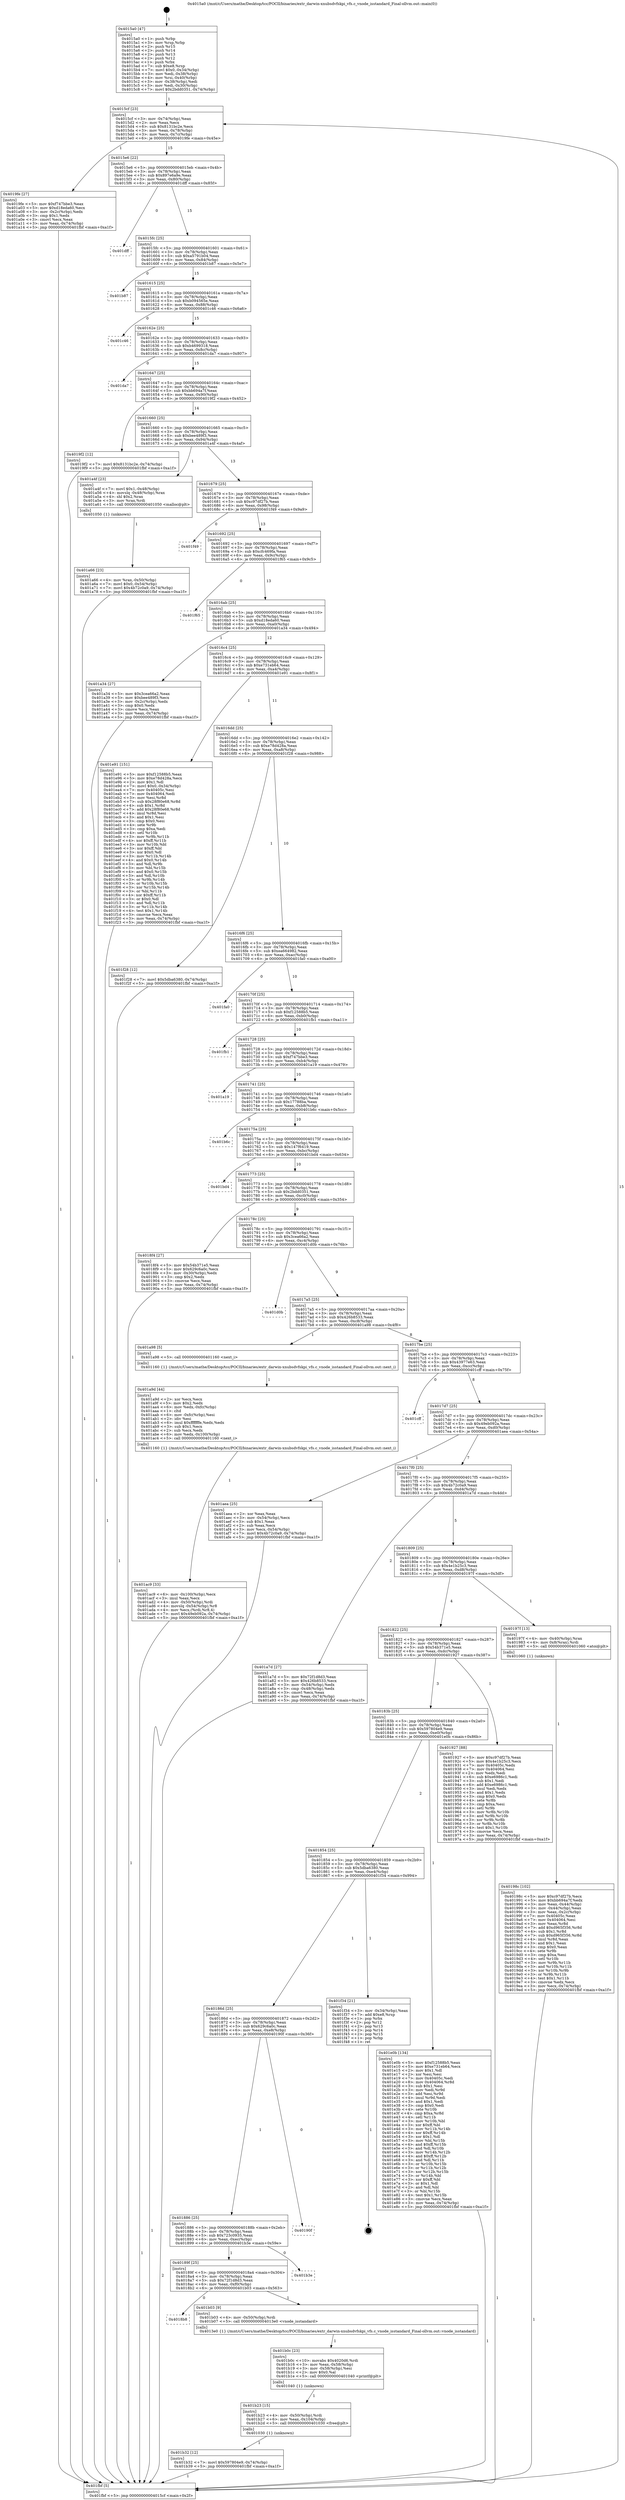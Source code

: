 digraph "0x4015a0" {
  label = "0x4015a0 (/mnt/c/Users/mathe/Desktop/tcc/POCII/binaries/extr_darwin-xnubsdvfskpi_vfs.c_vnode_isstandard_Final-ollvm.out::main(0))"
  labelloc = "t"
  node[shape=record]

  Entry [label="",width=0.3,height=0.3,shape=circle,fillcolor=black,style=filled]
  "0x4015cf" [label="{
     0x4015cf [23]\l
     | [instrs]\l
     &nbsp;&nbsp;0x4015cf \<+3\>: mov -0x74(%rbp),%eax\l
     &nbsp;&nbsp;0x4015d2 \<+2\>: mov %eax,%ecx\l
     &nbsp;&nbsp;0x4015d4 \<+6\>: sub $0x8131bc2e,%ecx\l
     &nbsp;&nbsp;0x4015da \<+3\>: mov %eax,-0x78(%rbp)\l
     &nbsp;&nbsp;0x4015dd \<+3\>: mov %ecx,-0x7c(%rbp)\l
     &nbsp;&nbsp;0x4015e0 \<+6\>: je 00000000004019fe \<main+0x45e\>\l
  }"]
  "0x4019fe" [label="{
     0x4019fe [27]\l
     | [instrs]\l
     &nbsp;&nbsp;0x4019fe \<+5\>: mov $0xf747bbe3,%eax\l
     &nbsp;&nbsp;0x401a03 \<+5\>: mov $0xd18eda60,%ecx\l
     &nbsp;&nbsp;0x401a08 \<+3\>: mov -0x2c(%rbp),%edx\l
     &nbsp;&nbsp;0x401a0b \<+3\>: cmp $0x1,%edx\l
     &nbsp;&nbsp;0x401a0e \<+3\>: cmovl %ecx,%eax\l
     &nbsp;&nbsp;0x401a11 \<+3\>: mov %eax,-0x74(%rbp)\l
     &nbsp;&nbsp;0x401a14 \<+5\>: jmp 0000000000401fbf \<main+0xa1f\>\l
  }"]
  "0x4015e6" [label="{
     0x4015e6 [22]\l
     | [instrs]\l
     &nbsp;&nbsp;0x4015e6 \<+5\>: jmp 00000000004015eb \<main+0x4b\>\l
     &nbsp;&nbsp;0x4015eb \<+3\>: mov -0x78(%rbp),%eax\l
     &nbsp;&nbsp;0x4015ee \<+5\>: sub $0x897e6a9e,%eax\l
     &nbsp;&nbsp;0x4015f3 \<+3\>: mov %eax,-0x80(%rbp)\l
     &nbsp;&nbsp;0x4015f6 \<+6\>: je 0000000000401dff \<main+0x85f\>\l
  }"]
  Exit [label="",width=0.3,height=0.3,shape=circle,fillcolor=black,style=filled,peripheries=2]
  "0x401dff" [label="{
     0x401dff\l
  }", style=dashed]
  "0x4015fc" [label="{
     0x4015fc [25]\l
     | [instrs]\l
     &nbsp;&nbsp;0x4015fc \<+5\>: jmp 0000000000401601 \<main+0x61\>\l
     &nbsp;&nbsp;0x401601 \<+3\>: mov -0x78(%rbp),%eax\l
     &nbsp;&nbsp;0x401604 \<+5\>: sub $0xa5791b04,%eax\l
     &nbsp;&nbsp;0x401609 \<+6\>: mov %eax,-0x84(%rbp)\l
     &nbsp;&nbsp;0x40160f \<+6\>: je 0000000000401b87 \<main+0x5e7\>\l
  }"]
  "0x401b32" [label="{
     0x401b32 [12]\l
     | [instrs]\l
     &nbsp;&nbsp;0x401b32 \<+7\>: movl $0x597804e9,-0x74(%rbp)\l
     &nbsp;&nbsp;0x401b39 \<+5\>: jmp 0000000000401fbf \<main+0xa1f\>\l
  }"]
  "0x401b87" [label="{
     0x401b87\l
  }", style=dashed]
  "0x401615" [label="{
     0x401615 [25]\l
     | [instrs]\l
     &nbsp;&nbsp;0x401615 \<+5\>: jmp 000000000040161a \<main+0x7a\>\l
     &nbsp;&nbsp;0x40161a \<+3\>: mov -0x78(%rbp),%eax\l
     &nbsp;&nbsp;0x40161d \<+5\>: sub $0xb094565e,%eax\l
     &nbsp;&nbsp;0x401622 \<+6\>: mov %eax,-0x88(%rbp)\l
     &nbsp;&nbsp;0x401628 \<+6\>: je 0000000000401c46 \<main+0x6a6\>\l
  }"]
  "0x401b23" [label="{
     0x401b23 [15]\l
     | [instrs]\l
     &nbsp;&nbsp;0x401b23 \<+4\>: mov -0x50(%rbp),%rdi\l
     &nbsp;&nbsp;0x401b27 \<+6\>: mov %eax,-0x104(%rbp)\l
     &nbsp;&nbsp;0x401b2d \<+5\>: call 0000000000401030 \<free@plt\>\l
     | [calls]\l
     &nbsp;&nbsp;0x401030 \{1\} (unknown)\l
  }"]
  "0x401c46" [label="{
     0x401c46\l
  }", style=dashed]
  "0x40162e" [label="{
     0x40162e [25]\l
     | [instrs]\l
     &nbsp;&nbsp;0x40162e \<+5\>: jmp 0000000000401633 \<main+0x93\>\l
     &nbsp;&nbsp;0x401633 \<+3\>: mov -0x78(%rbp),%eax\l
     &nbsp;&nbsp;0x401636 \<+5\>: sub $0xb4699318,%eax\l
     &nbsp;&nbsp;0x40163b \<+6\>: mov %eax,-0x8c(%rbp)\l
     &nbsp;&nbsp;0x401641 \<+6\>: je 0000000000401da7 \<main+0x807\>\l
  }"]
  "0x401b0c" [label="{
     0x401b0c [23]\l
     | [instrs]\l
     &nbsp;&nbsp;0x401b0c \<+10\>: movabs $0x4020d6,%rdi\l
     &nbsp;&nbsp;0x401b16 \<+3\>: mov %eax,-0x58(%rbp)\l
     &nbsp;&nbsp;0x401b19 \<+3\>: mov -0x58(%rbp),%esi\l
     &nbsp;&nbsp;0x401b1c \<+2\>: mov $0x0,%al\l
     &nbsp;&nbsp;0x401b1e \<+5\>: call 0000000000401040 \<printf@plt\>\l
     | [calls]\l
     &nbsp;&nbsp;0x401040 \{1\} (unknown)\l
  }"]
  "0x401da7" [label="{
     0x401da7\l
  }", style=dashed]
  "0x401647" [label="{
     0x401647 [25]\l
     | [instrs]\l
     &nbsp;&nbsp;0x401647 \<+5\>: jmp 000000000040164c \<main+0xac\>\l
     &nbsp;&nbsp;0x40164c \<+3\>: mov -0x78(%rbp),%eax\l
     &nbsp;&nbsp;0x40164f \<+5\>: sub $0xbb694a7f,%eax\l
     &nbsp;&nbsp;0x401654 \<+6\>: mov %eax,-0x90(%rbp)\l
     &nbsp;&nbsp;0x40165a \<+6\>: je 00000000004019f2 \<main+0x452\>\l
  }"]
  "0x4018b8" [label="{
     0x4018b8\l
  }", style=dashed]
  "0x4019f2" [label="{
     0x4019f2 [12]\l
     | [instrs]\l
     &nbsp;&nbsp;0x4019f2 \<+7\>: movl $0x8131bc2e,-0x74(%rbp)\l
     &nbsp;&nbsp;0x4019f9 \<+5\>: jmp 0000000000401fbf \<main+0xa1f\>\l
  }"]
  "0x401660" [label="{
     0x401660 [25]\l
     | [instrs]\l
     &nbsp;&nbsp;0x401660 \<+5\>: jmp 0000000000401665 \<main+0xc5\>\l
     &nbsp;&nbsp;0x401665 \<+3\>: mov -0x78(%rbp),%eax\l
     &nbsp;&nbsp;0x401668 \<+5\>: sub $0xbee489f3,%eax\l
     &nbsp;&nbsp;0x40166d \<+6\>: mov %eax,-0x94(%rbp)\l
     &nbsp;&nbsp;0x401673 \<+6\>: je 0000000000401a4f \<main+0x4af\>\l
  }"]
  "0x401b03" [label="{
     0x401b03 [9]\l
     | [instrs]\l
     &nbsp;&nbsp;0x401b03 \<+4\>: mov -0x50(%rbp),%rdi\l
     &nbsp;&nbsp;0x401b07 \<+5\>: call 00000000004013e0 \<vnode_isstandard\>\l
     | [calls]\l
     &nbsp;&nbsp;0x4013e0 \{1\} (/mnt/c/Users/mathe/Desktop/tcc/POCII/binaries/extr_darwin-xnubsdvfskpi_vfs.c_vnode_isstandard_Final-ollvm.out::vnode_isstandard)\l
  }"]
  "0x401a4f" [label="{
     0x401a4f [23]\l
     | [instrs]\l
     &nbsp;&nbsp;0x401a4f \<+7\>: movl $0x1,-0x48(%rbp)\l
     &nbsp;&nbsp;0x401a56 \<+4\>: movslq -0x48(%rbp),%rax\l
     &nbsp;&nbsp;0x401a5a \<+4\>: shl $0x2,%rax\l
     &nbsp;&nbsp;0x401a5e \<+3\>: mov %rax,%rdi\l
     &nbsp;&nbsp;0x401a61 \<+5\>: call 0000000000401050 \<malloc@plt\>\l
     | [calls]\l
     &nbsp;&nbsp;0x401050 \{1\} (unknown)\l
  }"]
  "0x401679" [label="{
     0x401679 [25]\l
     | [instrs]\l
     &nbsp;&nbsp;0x401679 \<+5\>: jmp 000000000040167e \<main+0xde\>\l
     &nbsp;&nbsp;0x40167e \<+3\>: mov -0x78(%rbp),%eax\l
     &nbsp;&nbsp;0x401681 \<+5\>: sub $0xc97df27b,%eax\l
     &nbsp;&nbsp;0x401686 \<+6\>: mov %eax,-0x98(%rbp)\l
     &nbsp;&nbsp;0x40168c \<+6\>: je 0000000000401f49 \<main+0x9a9\>\l
  }"]
  "0x40189f" [label="{
     0x40189f [25]\l
     | [instrs]\l
     &nbsp;&nbsp;0x40189f \<+5\>: jmp 00000000004018a4 \<main+0x304\>\l
     &nbsp;&nbsp;0x4018a4 \<+3\>: mov -0x78(%rbp),%eax\l
     &nbsp;&nbsp;0x4018a7 \<+5\>: sub $0x72f1d8d3,%eax\l
     &nbsp;&nbsp;0x4018ac \<+6\>: mov %eax,-0xf0(%rbp)\l
     &nbsp;&nbsp;0x4018b2 \<+6\>: je 0000000000401b03 \<main+0x563\>\l
  }"]
  "0x401f49" [label="{
     0x401f49\l
  }", style=dashed]
  "0x401692" [label="{
     0x401692 [25]\l
     | [instrs]\l
     &nbsp;&nbsp;0x401692 \<+5\>: jmp 0000000000401697 \<main+0xf7\>\l
     &nbsp;&nbsp;0x401697 \<+3\>: mov -0x78(%rbp),%eax\l
     &nbsp;&nbsp;0x40169a \<+5\>: sub $0xcfc469fa,%eax\l
     &nbsp;&nbsp;0x40169f \<+6\>: mov %eax,-0x9c(%rbp)\l
     &nbsp;&nbsp;0x4016a5 \<+6\>: je 0000000000401f65 \<main+0x9c5\>\l
  }"]
  "0x401b3e" [label="{
     0x401b3e\l
  }", style=dashed]
  "0x401f65" [label="{
     0x401f65\l
  }", style=dashed]
  "0x4016ab" [label="{
     0x4016ab [25]\l
     | [instrs]\l
     &nbsp;&nbsp;0x4016ab \<+5\>: jmp 00000000004016b0 \<main+0x110\>\l
     &nbsp;&nbsp;0x4016b0 \<+3\>: mov -0x78(%rbp),%eax\l
     &nbsp;&nbsp;0x4016b3 \<+5\>: sub $0xd18eda60,%eax\l
     &nbsp;&nbsp;0x4016b8 \<+6\>: mov %eax,-0xa0(%rbp)\l
     &nbsp;&nbsp;0x4016be \<+6\>: je 0000000000401a34 \<main+0x494\>\l
  }"]
  "0x401886" [label="{
     0x401886 [25]\l
     | [instrs]\l
     &nbsp;&nbsp;0x401886 \<+5\>: jmp 000000000040188b \<main+0x2eb\>\l
     &nbsp;&nbsp;0x40188b \<+3\>: mov -0x78(%rbp),%eax\l
     &nbsp;&nbsp;0x40188e \<+5\>: sub $0x723c0935,%eax\l
     &nbsp;&nbsp;0x401893 \<+6\>: mov %eax,-0xec(%rbp)\l
     &nbsp;&nbsp;0x401899 \<+6\>: je 0000000000401b3e \<main+0x59e\>\l
  }"]
  "0x401a34" [label="{
     0x401a34 [27]\l
     | [instrs]\l
     &nbsp;&nbsp;0x401a34 \<+5\>: mov $0x3cea66a2,%eax\l
     &nbsp;&nbsp;0x401a39 \<+5\>: mov $0xbee489f3,%ecx\l
     &nbsp;&nbsp;0x401a3e \<+3\>: mov -0x2c(%rbp),%edx\l
     &nbsp;&nbsp;0x401a41 \<+3\>: cmp $0x0,%edx\l
     &nbsp;&nbsp;0x401a44 \<+3\>: cmove %ecx,%eax\l
     &nbsp;&nbsp;0x401a47 \<+3\>: mov %eax,-0x74(%rbp)\l
     &nbsp;&nbsp;0x401a4a \<+5\>: jmp 0000000000401fbf \<main+0xa1f\>\l
  }"]
  "0x4016c4" [label="{
     0x4016c4 [25]\l
     | [instrs]\l
     &nbsp;&nbsp;0x4016c4 \<+5\>: jmp 00000000004016c9 \<main+0x129\>\l
     &nbsp;&nbsp;0x4016c9 \<+3\>: mov -0x78(%rbp),%eax\l
     &nbsp;&nbsp;0x4016cc \<+5\>: sub $0xe731eb64,%eax\l
     &nbsp;&nbsp;0x4016d1 \<+6\>: mov %eax,-0xa4(%rbp)\l
     &nbsp;&nbsp;0x4016d7 \<+6\>: je 0000000000401e91 \<main+0x8f1\>\l
  }"]
  "0x40190f" [label="{
     0x40190f\l
  }", style=dashed]
  "0x401e91" [label="{
     0x401e91 [151]\l
     | [instrs]\l
     &nbsp;&nbsp;0x401e91 \<+5\>: mov $0xf12588b5,%eax\l
     &nbsp;&nbsp;0x401e96 \<+5\>: mov $0xe78d428a,%ecx\l
     &nbsp;&nbsp;0x401e9b \<+2\>: mov $0x1,%dl\l
     &nbsp;&nbsp;0x401e9d \<+7\>: movl $0x0,-0x34(%rbp)\l
     &nbsp;&nbsp;0x401ea4 \<+7\>: mov 0x40405c,%esi\l
     &nbsp;&nbsp;0x401eab \<+7\>: mov 0x404064,%edi\l
     &nbsp;&nbsp;0x401eb2 \<+3\>: mov %esi,%r8d\l
     &nbsp;&nbsp;0x401eb5 \<+7\>: sub $0x28f80e68,%r8d\l
     &nbsp;&nbsp;0x401ebc \<+4\>: sub $0x1,%r8d\l
     &nbsp;&nbsp;0x401ec0 \<+7\>: add $0x28f80e68,%r8d\l
     &nbsp;&nbsp;0x401ec7 \<+4\>: imul %r8d,%esi\l
     &nbsp;&nbsp;0x401ecb \<+3\>: and $0x1,%esi\l
     &nbsp;&nbsp;0x401ece \<+3\>: cmp $0x0,%esi\l
     &nbsp;&nbsp;0x401ed1 \<+4\>: sete %r9b\l
     &nbsp;&nbsp;0x401ed5 \<+3\>: cmp $0xa,%edi\l
     &nbsp;&nbsp;0x401ed8 \<+4\>: setl %r10b\l
     &nbsp;&nbsp;0x401edc \<+3\>: mov %r9b,%r11b\l
     &nbsp;&nbsp;0x401edf \<+4\>: xor $0xff,%r11b\l
     &nbsp;&nbsp;0x401ee3 \<+3\>: mov %r10b,%bl\l
     &nbsp;&nbsp;0x401ee6 \<+3\>: xor $0xff,%bl\l
     &nbsp;&nbsp;0x401ee9 \<+3\>: xor $0x0,%dl\l
     &nbsp;&nbsp;0x401eec \<+3\>: mov %r11b,%r14b\l
     &nbsp;&nbsp;0x401eef \<+4\>: and $0x0,%r14b\l
     &nbsp;&nbsp;0x401ef3 \<+3\>: and %dl,%r9b\l
     &nbsp;&nbsp;0x401ef6 \<+3\>: mov %bl,%r15b\l
     &nbsp;&nbsp;0x401ef9 \<+4\>: and $0x0,%r15b\l
     &nbsp;&nbsp;0x401efd \<+3\>: and %dl,%r10b\l
     &nbsp;&nbsp;0x401f00 \<+3\>: or %r9b,%r14b\l
     &nbsp;&nbsp;0x401f03 \<+3\>: or %r10b,%r15b\l
     &nbsp;&nbsp;0x401f06 \<+3\>: xor %r15b,%r14b\l
     &nbsp;&nbsp;0x401f09 \<+3\>: or %bl,%r11b\l
     &nbsp;&nbsp;0x401f0c \<+4\>: xor $0xff,%r11b\l
     &nbsp;&nbsp;0x401f10 \<+3\>: or $0x0,%dl\l
     &nbsp;&nbsp;0x401f13 \<+3\>: and %dl,%r11b\l
     &nbsp;&nbsp;0x401f16 \<+3\>: or %r11b,%r14b\l
     &nbsp;&nbsp;0x401f19 \<+4\>: test $0x1,%r14b\l
     &nbsp;&nbsp;0x401f1d \<+3\>: cmovne %ecx,%eax\l
     &nbsp;&nbsp;0x401f20 \<+3\>: mov %eax,-0x74(%rbp)\l
     &nbsp;&nbsp;0x401f23 \<+5\>: jmp 0000000000401fbf \<main+0xa1f\>\l
  }"]
  "0x4016dd" [label="{
     0x4016dd [25]\l
     | [instrs]\l
     &nbsp;&nbsp;0x4016dd \<+5\>: jmp 00000000004016e2 \<main+0x142\>\l
     &nbsp;&nbsp;0x4016e2 \<+3\>: mov -0x78(%rbp),%eax\l
     &nbsp;&nbsp;0x4016e5 \<+5\>: sub $0xe78d428a,%eax\l
     &nbsp;&nbsp;0x4016ea \<+6\>: mov %eax,-0xa8(%rbp)\l
     &nbsp;&nbsp;0x4016f0 \<+6\>: je 0000000000401f28 \<main+0x988\>\l
  }"]
  "0x40186d" [label="{
     0x40186d [25]\l
     | [instrs]\l
     &nbsp;&nbsp;0x40186d \<+5\>: jmp 0000000000401872 \<main+0x2d2\>\l
     &nbsp;&nbsp;0x401872 \<+3\>: mov -0x78(%rbp),%eax\l
     &nbsp;&nbsp;0x401875 \<+5\>: sub $0x629c6a0c,%eax\l
     &nbsp;&nbsp;0x40187a \<+6\>: mov %eax,-0xe8(%rbp)\l
     &nbsp;&nbsp;0x401880 \<+6\>: je 000000000040190f \<main+0x36f\>\l
  }"]
  "0x401f28" [label="{
     0x401f28 [12]\l
     | [instrs]\l
     &nbsp;&nbsp;0x401f28 \<+7\>: movl $0x5dba6380,-0x74(%rbp)\l
     &nbsp;&nbsp;0x401f2f \<+5\>: jmp 0000000000401fbf \<main+0xa1f\>\l
  }"]
  "0x4016f6" [label="{
     0x4016f6 [25]\l
     | [instrs]\l
     &nbsp;&nbsp;0x4016f6 \<+5\>: jmp 00000000004016fb \<main+0x15b\>\l
     &nbsp;&nbsp;0x4016fb \<+3\>: mov -0x78(%rbp),%eax\l
     &nbsp;&nbsp;0x4016fe \<+5\>: sub $0xea664982,%eax\l
     &nbsp;&nbsp;0x401703 \<+6\>: mov %eax,-0xac(%rbp)\l
     &nbsp;&nbsp;0x401709 \<+6\>: je 0000000000401fa0 \<main+0xa00\>\l
  }"]
  "0x401f34" [label="{
     0x401f34 [21]\l
     | [instrs]\l
     &nbsp;&nbsp;0x401f34 \<+3\>: mov -0x34(%rbp),%eax\l
     &nbsp;&nbsp;0x401f37 \<+7\>: add $0xe8,%rsp\l
     &nbsp;&nbsp;0x401f3e \<+1\>: pop %rbx\l
     &nbsp;&nbsp;0x401f3f \<+2\>: pop %r12\l
     &nbsp;&nbsp;0x401f41 \<+2\>: pop %r13\l
     &nbsp;&nbsp;0x401f43 \<+2\>: pop %r14\l
     &nbsp;&nbsp;0x401f45 \<+2\>: pop %r15\l
     &nbsp;&nbsp;0x401f47 \<+1\>: pop %rbp\l
     &nbsp;&nbsp;0x401f48 \<+1\>: ret\l
  }"]
  "0x401fa0" [label="{
     0x401fa0\l
  }", style=dashed]
  "0x40170f" [label="{
     0x40170f [25]\l
     | [instrs]\l
     &nbsp;&nbsp;0x40170f \<+5\>: jmp 0000000000401714 \<main+0x174\>\l
     &nbsp;&nbsp;0x401714 \<+3\>: mov -0x78(%rbp),%eax\l
     &nbsp;&nbsp;0x401717 \<+5\>: sub $0xf12588b5,%eax\l
     &nbsp;&nbsp;0x40171c \<+6\>: mov %eax,-0xb0(%rbp)\l
     &nbsp;&nbsp;0x401722 \<+6\>: je 0000000000401fb1 \<main+0xa11\>\l
  }"]
  "0x401854" [label="{
     0x401854 [25]\l
     | [instrs]\l
     &nbsp;&nbsp;0x401854 \<+5\>: jmp 0000000000401859 \<main+0x2b9\>\l
     &nbsp;&nbsp;0x401859 \<+3\>: mov -0x78(%rbp),%eax\l
     &nbsp;&nbsp;0x40185c \<+5\>: sub $0x5dba6380,%eax\l
     &nbsp;&nbsp;0x401861 \<+6\>: mov %eax,-0xe4(%rbp)\l
     &nbsp;&nbsp;0x401867 \<+6\>: je 0000000000401f34 \<main+0x994\>\l
  }"]
  "0x401fb1" [label="{
     0x401fb1\l
  }", style=dashed]
  "0x401728" [label="{
     0x401728 [25]\l
     | [instrs]\l
     &nbsp;&nbsp;0x401728 \<+5\>: jmp 000000000040172d \<main+0x18d\>\l
     &nbsp;&nbsp;0x40172d \<+3\>: mov -0x78(%rbp),%eax\l
     &nbsp;&nbsp;0x401730 \<+5\>: sub $0xf747bbe3,%eax\l
     &nbsp;&nbsp;0x401735 \<+6\>: mov %eax,-0xb4(%rbp)\l
     &nbsp;&nbsp;0x40173b \<+6\>: je 0000000000401a19 \<main+0x479\>\l
  }"]
  "0x401e0b" [label="{
     0x401e0b [134]\l
     | [instrs]\l
     &nbsp;&nbsp;0x401e0b \<+5\>: mov $0xf12588b5,%eax\l
     &nbsp;&nbsp;0x401e10 \<+5\>: mov $0xe731eb64,%ecx\l
     &nbsp;&nbsp;0x401e15 \<+2\>: mov $0x1,%dl\l
     &nbsp;&nbsp;0x401e17 \<+2\>: xor %esi,%esi\l
     &nbsp;&nbsp;0x401e19 \<+7\>: mov 0x40405c,%edi\l
     &nbsp;&nbsp;0x401e20 \<+8\>: mov 0x404064,%r8d\l
     &nbsp;&nbsp;0x401e28 \<+3\>: sub $0x1,%esi\l
     &nbsp;&nbsp;0x401e2b \<+3\>: mov %edi,%r9d\l
     &nbsp;&nbsp;0x401e2e \<+3\>: add %esi,%r9d\l
     &nbsp;&nbsp;0x401e31 \<+4\>: imul %r9d,%edi\l
     &nbsp;&nbsp;0x401e35 \<+3\>: and $0x1,%edi\l
     &nbsp;&nbsp;0x401e38 \<+3\>: cmp $0x0,%edi\l
     &nbsp;&nbsp;0x401e3b \<+4\>: sete %r10b\l
     &nbsp;&nbsp;0x401e3f \<+4\>: cmp $0xa,%r8d\l
     &nbsp;&nbsp;0x401e43 \<+4\>: setl %r11b\l
     &nbsp;&nbsp;0x401e47 \<+3\>: mov %r10b,%bl\l
     &nbsp;&nbsp;0x401e4a \<+3\>: xor $0xff,%bl\l
     &nbsp;&nbsp;0x401e4d \<+3\>: mov %r11b,%r14b\l
     &nbsp;&nbsp;0x401e50 \<+4\>: xor $0xff,%r14b\l
     &nbsp;&nbsp;0x401e54 \<+3\>: xor $0x1,%dl\l
     &nbsp;&nbsp;0x401e57 \<+3\>: mov %bl,%r15b\l
     &nbsp;&nbsp;0x401e5a \<+4\>: and $0xff,%r15b\l
     &nbsp;&nbsp;0x401e5e \<+3\>: and %dl,%r10b\l
     &nbsp;&nbsp;0x401e61 \<+3\>: mov %r14b,%r12b\l
     &nbsp;&nbsp;0x401e64 \<+4\>: and $0xff,%r12b\l
     &nbsp;&nbsp;0x401e68 \<+3\>: and %dl,%r11b\l
     &nbsp;&nbsp;0x401e6b \<+3\>: or %r10b,%r15b\l
     &nbsp;&nbsp;0x401e6e \<+3\>: or %r11b,%r12b\l
     &nbsp;&nbsp;0x401e71 \<+3\>: xor %r12b,%r15b\l
     &nbsp;&nbsp;0x401e74 \<+3\>: or %r14b,%bl\l
     &nbsp;&nbsp;0x401e77 \<+3\>: xor $0xff,%bl\l
     &nbsp;&nbsp;0x401e7a \<+3\>: or $0x1,%dl\l
     &nbsp;&nbsp;0x401e7d \<+2\>: and %dl,%bl\l
     &nbsp;&nbsp;0x401e7f \<+3\>: or %bl,%r15b\l
     &nbsp;&nbsp;0x401e82 \<+4\>: test $0x1,%r15b\l
     &nbsp;&nbsp;0x401e86 \<+3\>: cmovne %ecx,%eax\l
     &nbsp;&nbsp;0x401e89 \<+3\>: mov %eax,-0x74(%rbp)\l
     &nbsp;&nbsp;0x401e8c \<+5\>: jmp 0000000000401fbf \<main+0xa1f\>\l
  }"]
  "0x401a19" [label="{
     0x401a19\l
  }", style=dashed]
  "0x401741" [label="{
     0x401741 [25]\l
     | [instrs]\l
     &nbsp;&nbsp;0x401741 \<+5\>: jmp 0000000000401746 \<main+0x1a6\>\l
     &nbsp;&nbsp;0x401746 \<+3\>: mov -0x78(%rbp),%eax\l
     &nbsp;&nbsp;0x401749 \<+5\>: sub $0x17788ba,%eax\l
     &nbsp;&nbsp;0x40174e \<+6\>: mov %eax,-0xb8(%rbp)\l
     &nbsp;&nbsp;0x401754 \<+6\>: je 0000000000401b6c \<main+0x5cc\>\l
  }"]
  "0x401ac9" [label="{
     0x401ac9 [33]\l
     | [instrs]\l
     &nbsp;&nbsp;0x401ac9 \<+6\>: mov -0x100(%rbp),%ecx\l
     &nbsp;&nbsp;0x401acf \<+3\>: imul %eax,%ecx\l
     &nbsp;&nbsp;0x401ad2 \<+4\>: mov -0x50(%rbp),%rdi\l
     &nbsp;&nbsp;0x401ad6 \<+4\>: movslq -0x54(%rbp),%r8\l
     &nbsp;&nbsp;0x401ada \<+4\>: mov %ecx,(%rdi,%r8,4)\l
     &nbsp;&nbsp;0x401ade \<+7\>: movl $0x49eb092a,-0x74(%rbp)\l
     &nbsp;&nbsp;0x401ae5 \<+5\>: jmp 0000000000401fbf \<main+0xa1f\>\l
  }"]
  "0x401b6c" [label="{
     0x401b6c\l
  }", style=dashed]
  "0x40175a" [label="{
     0x40175a [25]\l
     | [instrs]\l
     &nbsp;&nbsp;0x40175a \<+5\>: jmp 000000000040175f \<main+0x1bf\>\l
     &nbsp;&nbsp;0x40175f \<+3\>: mov -0x78(%rbp),%eax\l
     &nbsp;&nbsp;0x401762 \<+5\>: sub $0x147f6419,%eax\l
     &nbsp;&nbsp;0x401767 \<+6\>: mov %eax,-0xbc(%rbp)\l
     &nbsp;&nbsp;0x40176d \<+6\>: je 0000000000401bd4 \<main+0x634\>\l
  }"]
  "0x401a9d" [label="{
     0x401a9d [44]\l
     | [instrs]\l
     &nbsp;&nbsp;0x401a9d \<+2\>: xor %ecx,%ecx\l
     &nbsp;&nbsp;0x401a9f \<+5\>: mov $0x2,%edx\l
     &nbsp;&nbsp;0x401aa4 \<+6\>: mov %edx,-0xfc(%rbp)\l
     &nbsp;&nbsp;0x401aaa \<+1\>: cltd\l
     &nbsp;&nbsp;0x401aab \<+6\>: mov -0xfc(%rbp),%esi\l
     &nbsp;&nbsp;0x401ab1 \<+2\>: idiv %esi\l
     &nbsp;&nbsp;0x401ab3 \<+6\>: imul $0xfffffffe,%edx,%edx\l
     &nbsp;&nbsp;0x401ab9 \<+3\>: sub $0x1,%ecx\l
     &nbsp;&nbsp;0x401abc \<+2\>: sub %ecx,%edx\l
     &nbsp;&nbsp;0x401abe \<+6\>: mov %edx,-0x100(%rbp)\l
     &nbsp;&nbsp;0x401ac4 \<+5\>: call 0000000000401160 \<next_i\>\l
     | [calls]\l
     &nbsp;&nbsp;0x401160 \{1\} (/mnt/c/Users/mathe/Desktop/tcc/POCII/binaries/extr_darwin-xnubsdvfskpi_vfs.c_vnode_isstandard_Final-ollvm.out::next_i)\l
  }"]
  "0x401bd4" [label="{
     0x401bd4\l
  }", style=dashed]
  "0x401773" [label="{
     0x401773 [25]\l
     | [instrs]\l
     &nbsp;&nbsp;0x401773 \<+5\>: jmp 0000000000401778 \<main+0x1d8\>\l
     &nbsp;&nbsp;0x401778 \<+3\>: mov -0x78(%rbp),%eax\l
     &nbsp;&nbsp;0x40177b \<+5\>: sub $0x2bdd0351,%eax\l
     &nbsp;&nbsp;0x401780 \<+6\>: mov %eax,-0xc0(%rbp)\l
     &nbsp;&nbsp;0x401786 \<+6\>: je 00000000004018f4 \<main+0x354\>\l
  }"]
  "0x401a66" [label="{
     0x401a66 [23]\l
     | [instrs]\l
     &nbsp;&nbsp;0x401a66 \<+4\>: mov %rax,-0x50(%rbp)\l
     &nbsp;&nbsp;0x401a6a \<+7\>: movl $0x0,-0x54(%rbp)\l
     &nbsp;&nbsp;0x401a71 \<+7\>: movl $0x4b72c0a9,-0x74(%rbp)\l
     &nbsp;&nbsp;0x401a78 \<+5\>: jmp 0000000000401fbf \<main+0xa1f\>\l
  }"]
  "0x4018f4" [label="{
     0x4018f4 [27]\l
     | [instrs]\l
     &nbsp;&nbsp;0x4018f4 \<+5\>: mov $0x54b371e5,%eax\l
     &nbsp;&nbsp;0x4018f9 \<+5\>: mov $0x629c6a0c,%ecx\l
     &nbsp;&nbsp;0x4018fe \<+3\>: mov -0x30(%rbp),%edx\l
     &nbsp;&nbsp;0x401901 \<+3\>: cmp $0x2,%edx\l
     &nbsp;&nbsp;0x401904 \<+3\>: cmovne %ecx,%eax\l
     &nbsp;&nbsp;0x401907 \<+3\>: mov %eax,-0x74(%rbp)\l
     &nbsp;&nbsp;0x40190a \<+5\>: jmp 0000000000401fbf \<main+0xa1f\>\l
  }"]
  "0x40178c" [label="{
     0x40178c [25]\l
     | [instrs]\l
     &nbsp;&nbsp;0x40178c \<+5\>: jmp 0000000000401791 \<main+0x1f1\>\l
     &nbsp;&nbsp;0x401791 \<+3\>: mov -0x78(%rbp),%eax\l
     &nbsp;&nbsp;0x401794 \<+5\>: sub $0x3cea66a2,%eax\l
     &nbsp;&nbsp;0x401799 \<+6\>: mov %eax,-0xc4(%rbp)\l
     &nbsp;&nbsp;0x40179f \<+6\>: je 0000000000401d0b \<main+0x76b\>\l
  }"]
  "0x401fbf" [label="{
     0x401fbf [5]\l
     | [instrs]\l
     &nbsp;&nbsp;0x401fbf \<+5\>: jmp 00000000004015cf \<main+0x2f\>\l
  }"]
  "0x4015a0" [label="{
     0x4015a0 [47]\l
     | [instrs]\l
     &nbsp;&nbsp;0x4015a0 \<+1\>: push %rbp\l
     &nbsp;&nbsp;0x4015a1 \<+3\>: mov %rsp,%rbp\l
     &nbsp;&nbsp;0x4015a4 \<+2\>: push %r15\l
     &nbsp;&nbsp;0x4015a6 \<+2\>: push %r14\l
     &nbsp;&nbsp;0x4015a8 \<+2\>: push %r13\l
     &nbsp;&nbsp;0x4015aa \<+2\>: push %r12\l
     &nbsp;&nbsp;0x4015ac \<+1\>: push %rbx\l
     &nbsp;&nbsp;0x4015ad \<+7\>: sub $0xe8,%rsp\l
     &nbsp;&nbsp;0x4015b4 \<+7\>: movl $0x0,-0x34(%rbp)\l
     &nbsp;&nbsp;0x4015bb \<+3\>: mov %edi,-0x38(%rbp)\l
     &nbsp;&nbsp;0x4015be \<+4\>: mov %rsi,-0x40(%rbp)\l
     &nbsp;&nbsp;0x4015c2 \<+3\>: mov -0x38(%rbp),%edi\l
     &nbsp;&nbsp;0x4015c5 \<+3\>: mov %edi,-0x30(%rbp)\l
     &nbsp;&nbsp;0x4015c8 \<+7\>: movl $0x2bdd0351,-0x74(%rbp)\l
  }"]
  "0x40198c" [label="{
     0x40198c [102]\l
     | [instrs]\l
     &nbsp;&nbsp;0x40198c \<+5\>: mov $0xc97df27b,%ecx\l
     &nbsp;&nbsp;0x401991 \<+5\>: mov $0xbb694a7f,%edx\l
     &nbsp;&nbsp;0x401996 \<+3\>: mov %eax,-0x44(%rbp)\l
     &nbsp;&nbsp;0x401999 \<+3\>: mov -0x44(%rbp),%eax\l
     &nbsp;&nbsp;0x40199c \<+3\>: mov %eax,-0x2c(%rbp)\l
     &nbsp;&nbsp;0x40199f \<+7\>: mov 0x40405c,%eax\l
     &nbsp;&nbsp;0x4019a6 \<+7\>: mov 0x404064,%esi\l
     &nbsp;&nbsp;0x4019ad \<+3\>: mov %eax,%r8d\l
     &nbsp;&nbsp;0x4019b0 \<+7\>: add $0xd965f356,%r8d\l
     &nbsp;&nbsp;0x4019b7 \<+4\>: sub $0x1,%r8d\l
     &nbsp;&nbsp;0x4019bb \<+7\>: sub $0xd965f356,%r8d\l
     &nbsp;&nbsp;0x4019c2 \<+4\>: imul %r8d,%eax\l
     &nbsp;&nbsp;0x4019c6 \<+3\>: and $0x1,%eax\l
     &nbsp;&nbsp;0x4019c9 \<+3\>: cmp $0x0,%eax\l
     &nbsp;&nbsp;0x4019cc \<+4\>: sete %r9b\l
     &nbsp;&nbsp;0x4019d0 \<+3\>: cmp $0xa,%esi\l
     &nbsp;&nbsp;0x4019d3 \<+4\>: setl %r10b\l
     &nbsp;&nbsp;0x4019d7 \<+3\>: mov %r9b,%r11b\l
     &nbsp;&nbsp;0x4019da \<+3\>: and %r10b,%r11b\l
     &nbsp;&nbsp;0x4019dd \<+3\>: xor %r10b,%r9b\l
     &nbsp;&nbsp;0x4019e0 \<+3\>: or %r9b,%r11b\l
     &nbsp;&nbsp;0x4019e3 \<+4\>: test $0x1,%r11b\l
     &nbsp;&nbsp;0x4019e7 \<+3\>: cmovne %edx,%ecx\l
     &nbsp;&nbsp;0x4019ea \<+3\>: mov %ecx,-0x74(%rbp)\l
     &nbsp;&nbsp;0x4019ed \<+5\>: jmp 0000000000401fbf \<main+0xa1f\>\l
  }"]
  "0x401d0b" [label="{
     0x401d0b\l
  }", style=dashed]
  "0x4017a5" [label="{
     0x4017a5 [25]\l
     | [instrs]\l
     &nbsp;&nbsp;0x4017a5 \<+5\>: jmp 00000000004017aa \<main+0x20a\>\l
     &nbsp;&nbsp;0x4017aa \<+3\>: mov -0x78(%rbp),%eax\l
     &nbsp;&nbsp;0x4017ad \<+5\>: sub $0x426b8533,%eax\l
     &nbsp;&nbsp;0x4017b2 \<+6\>: mov %eax,-0xc8(%rbp)\l
     &nbsp;&nbsp;0x4017b8 \<+6\>: je 0000000000401a98 \<main+0x4f8\>\l
  }"]
  "0x40183b" [label="{
     0x40183b [25]\l
     | [instrs]\l
     &nbsp;&nbsp;0x40183b \<+5\>: jmp 0000000000401840 \<main+0x2a0\>\l
     &nbsp;&nbsp;0x401840 \<+3\>: mov -0x78(%rbp),%eax\l
     &nbsp;&nbsp;0x401843 \<+5\>: sub $0x597804e9,%eax\l
     &nbsp;&nbsp;0x401848 \<+6\>: mov %eax,-0xe0(%rbp)\l
     &nbsp;&nbsp;0x40184e \<+6\>: je 0000000000401e0b \<main+0x86b\>\l
  }"]
  "0x401a98" [label="{
     0x401a98 [5]\l
     | [instrs]\l
     &nbsp;&nbsp;0x401a98 \<+5\>: call 0000000000401160 \<next_i\>\l
     | [calls]\l
     &nbsp;&nbsp;0x401160 \{1\} (/mnt/c/Users/mathe/Desktop/tcc/POCII/binaries/extr_darwin-xnubsdvfskpi_vfs.c_vnode_isstandard_Final-ollvm.out::next_i)\l
  }"]
  "0x4017be" [label="{
     0x4017be [25]\l
     | [instrs]\l
     &nbsp;&nbsp;0x4017be \<+5\>: jmp 00000000004017c3 \<main+0x223\>\l
     &nbsp;&nbsp;0x4017c3 \<+3\>: mov -0x78(%rbp),%eax\l
     &nbsp;&nbsp;0x4017c6 \<+5\>: sub $0x43977e63,%eax\l
     &nbsp;&nbsp;0x4017cb \<+6\>: mov %eax,-0xcc(%rbp)\l
     &nbsp;&nbsp;0x4017d1 \<+6\>: je 0000000000401cff \<main+0x75f\>\l
  }"]
  "0x401927" [label="{
     0x401927 [88]\l
     | [instrs]\l
     &nbsp;&nbsp;0x401927 \<+5\>: mov $0xc97df27b,%eax\l
     &nbsp;&nbsp;0x40192c \<+5\>: mov $0x4e1b25c3,%ecx\l
     &nbsp;&nbsp;0x401931 \<+7\>: mov 0x40405c,%edx\l
     &nbsp;&nbsp;0x401938 \<+7\>: mov 0x404064,%esi\l
     &nbsp;&nbsp;0x40193f \<+2\>: mov %edx,%edi\l
     &nbsp;&nbsp;0x401941 \<+6\>: sub $0xe6986c1,%edi\l
     &nbsp;&nbsp;0x401947 \<+3\>: sub $0x1,%edi\l
     &nbsp;&nbsp;0x40194a \<+6\>: add $0xe6986c1,%edi\l
     &nbsp;&nbsp;0x401950 \<+3\>: imul %edi,%edx\l
     &nbsp;&nbsp;0x401953 \<+3\>: and $0x1,%edx\l
     &nbsp;&nbsp;0x401956 \<+3\>: cmp $0x0,%edx\l
     &nbsp;&nbsp;0x401959 \<+4\>: sete %r8b\l
     &nbsp;&nbsp;0x40195d \<+3\>: cmp $0xa,%esi\l
     &nbsp;&nbsp;0x401960 \<+4\>: setl %r9b\l
     &nbsp;&nbsp;0x401964 \<+3\>: mov %r8b,%r10b\l
     &nbsp;&nbsp;0x401967 \<+3\>: and %r9b,%r10b\l
     &nbsp;&nbsp;0x40196a \<+3\>: xor %r9b,%r8b\l
     &nbsp;&nbsp;0x40196d \<+3\>: or %r8b,%r10b\l
     &nbsp;&nbsp;0x401970 \<+4\>: test $0x1,%r10b\l
     &nbsp;&nbsp;0x401974 \<+3\>: cmovne %ecx,%eax\l
     &nbsp;&nbsp;0x401977 \<+3\>: mov %eax,-0x74(%rbp)\l
     &nbsp;&nbsp;0x40197a \<+5\>: jmp 0000000000401fbf \<main+0xa1f\>\l
  }"]
  "0x401cff" [label="{
     0x401cff\l
  }", style=dashed]
  "0x4017d7" [label="{
     0x4017d7 [25]\l
     | [instrs]\l
     &nbsp;&nbsp;0x4017d7 \<+5\>: jmp 00000000004017dc \<main+0x23c\>\l
     &nbsp;&nbsp;0x4017dc \<+3\>: mov -0x78(%rbp),%eax\l
     &nbsp;&nbsp;0x4017df \<+5\>: sub $0x49eb092a,%eax\l
     &nbsp;&nbsp;0x4017e4 \<+6\>: mov %eax,-0xd0(%rbp)\l
     &nbsp;&nbsp;0x4017ea \<+6\>: je 0000000000401aea \<main+0x54a\>\l
  }"]
  "0x401822" [label="{
     0x401822 [25]\l
     | [instrs]\l
     &nbsp;&nbsp;0x401822 \<+5\>: jmp 0000000000401827 \<main+0x287\>\l
     &nbsp;&nbsp;0x401827 \<+3\>: mov -0x78(%rbp),%eax\l
     &nbsp;&nbsp;0x40182a \<+5\>: sub $0x54b371e5,%eax\l
     &nbsp;&nbsp;0x40182f \<+6\>: mov %eax,-0xdc(%rbp)\l
     &nbsp;&nbsp;0x401835 \<+6\>: je 0000000000401927 \<main+0x387\>\l
  }"]
  "0x401aea" [label="{
     0x401aea [25]\l
     | [instrs]\l
     &nbsp;&nbsp;0x401aea \<+2\>: xor %eax,%eax\l
     &nbsp;&nbsp;0x401aec \<+3\>: mov -0x54(%rbp),%ecx\l
     &nbsp;&nbsp;0x401aef \<+3\>: sub $0x1,%eax\l
     &nbsp;&nbsp;0x401af2 \<+2\>: sub %eax,%ecx\l
     &nbsp;&nbsp;0x401af4 \<+3\>: mov %ecx,-0x54(%rbp)\l
     &nbsp;&nbsp;0x401af7 \<+7\>: movl $0x4b72c0a9,-0x74(%rbp)\l
     &nbsp;&nbsp;0x401afe \<+5\>: jmp 0000000000401fbf \<main+0xa1f\>\l
  }"]
  "0x4017f0" [label="{
     0x4017f0 [25]\l
     | [instrs]\l
     &nbsp;&nbsp;0x4017f0 \<+5\>: jmp 00000000004017f5 \<main+0x255\>\l
     &nbsp;&nbsp;0x4017f5 \<+3\>: mov -0x78(%rbp),%eax\l
     &nbsp;&nbsp;0x4017f8 \<+5\>: sub $0x4b72c0a9,%eax\l
     &nbsp;&nbsp;0x4017fd \<+6\>: mov %eax,-0xd4(%rbp)\l
     &nbsp;&nbsp;0x401803 \<+6\>: je 0000000000401a7d \<main+0x4dd\>\l
  }"]
  "0x40197f" [label="{
     0x40197f [13]\l
     | [instrs]\l
     &nbsp;&nbsp;0x40197f \<+4\>: mov -0x40(%rbp),%rax\l
     &nbsp;&nbsp;0x401983 \<+4\>: mov 0x8(%rax),%rdi\l
     &nbsp;&nbsp;0x401987 \<+5\>: call 0000000000401060 \<atoi@plt\>\l
     | [calls]\l
     &nbsp;&nbsp;0x401060 \{1\} (unknown)\l
  }"]
  "0x401a7d" [label="{
     0x401a7d [27]\l
     | [instrs]\l
     &nbsp;&nbsp;0x401a7d \<+5\>: mov $0x72f1d8d3,%eax\l
     &nbsp;&nbsp;0x401a82 \<+5\>: mov $0x426b8533,%ecx\l
     &nbsp;&nbsp;0x401a87 \<+3\>: mov -0x54(%rbp),%edx\l
     &nbsp;&nbsp;0x401a8a \<+3\>: cmp -0x48(%rbp),%edx\l
     &nbsp;&nbsp;0x401a8d \<+3\>: cmovl %ecx,%eax\l
     &nbsp;&nbsp;0x401a90 \<+3\>: mov %eax,-0x74(%rbp)\l
     &nbsp;&nbsp;0x401a93 \<+5\>: jmp 0000000000401fbf \<main+0xa1f\>\l
  }"]
  "0x401809" [label="{
     0x401809 [25]\l
     | [instrs]\l
     &nbsp;&nbsp;0x401809 \<+5\>: jmp 000000000040180e \<main+0x26e\>\l
     &nbsp;&nbsp;0x40180e \<+3\>: mov -0x78(%rbp),%eax\l
     &nbsp;&nbsp;0x401811 \<+5\>: sub $0x4e1b25c3,%eax\l
     &nbsp;&nbsp;0x401816 \<+6\>: mov %eax,-0xd8(%rbp)\l
     &nbsp;&nbsp;0x40181c \<+6\>: je 000000000040197f \<main+0x3df\>\l
  }"]
  Entry -> "0x4015a0" [label=" 1"]
  "0x4015cf" -> "0x4019fe" [label=" 1"]
  "0x4015cf" -> "0x4015e6" [label=" 15"]
  "0x401f34" -> Exit [label=" 1"]
  "0x4015e6" -> "0x401dff" [label=" 0"]
  "0x4015e6" -> "0x4015fc" [label=" 15"]
  "0x401f28" -> "0x401fbf" [label=" 1"]
  "0x4015fc" -> "0x401b87" [label=" 0"]
  "0x4015fc" -> "0x401615" [label=" 15"]
  "0x401e91" -> "0x401fbf" [label=" 1"]
  "0x401615" -> "0x401c46" [label=" 0"]
  "0x401615" -> "0x40162e" [label=" 15"]
  "0x401e0b" -> "0x401fbf" [label=" 1"]
  "0x40162e" -> "0x401da7" [label=" 0"]
  "0x40162e" -> "0x401647" [label=" 15"]
  "0x401b32" -> "0x401fbf" [label=" 1"]
  "0x401647" -> "0x4019f2" [label=" 1"]
  "0x401647" -> "0x401660" [label=" 14"]
  "0x401b23" -> "0x401b32" [label=" 1"]
  "0x401660" -> "0x401a4f" [label=" 1"]
  "0x401660" -> "0x401679" [label=" 13"]
  "0x401b0c" -> "0x401b23" [label=" 1"]
  "0x401679" -> "0x401f49" [label=" 0"]
  "0x401679" -> "0x401692" [label=" 13"]
  "0x40189f" -> "0x4018b8" [label=" 0"]
  "0x401692" -> "0x401f65" [label=" 0"]
  "0x401692" -> "0x4016ab" [label=" 13"]
  "0x40189f" -> "0x401b03" [label=" 1"]
  "0x4016ab" -> "0x401a34" [label=" 1"]
  "0x4016ab" -> "0x4016c4" [label=" 12"]
  "0x401886" -> "0x40189f" [label=" 1"]
  "0x4016c4" -> "0x401e91" [label=" 1"]
  "0x4016c4" -> "0x4016dd" [label=" 11"]
  "0x401886" -> "0x401b3e" [label=" 0"]
  "0x4016dd" -> "0x401f28" [label=" 1"]
  "0x4016dd" -> "0x4016f6" [label=" 10"]
  "0x40186d" -> "0x401886" [label=" 1"]
  "0x4016f6" -> "0x401fa0" [label=" 0"]
  "0x4016f6" -> "0x40170f" [label=" 10"]
  "0x40186d" -> "0x40190f" [label=" 0"]
  "0x40170f" -> "0x401fb1" [label=" 0"]
  "0x40170f" -> "0x401728" [label=" 10"]
  "0x401854" -> "0x40186d" [label=" 1"]
  "0x401728" -> "0x401a19" [label=" 0"]
  "0x401728" -> "0x401741" [label=" 10"]
  "0x401854" -> "0x401f34" [label=" 1"]
  "0x401741" -> "0x401b6c" [label=" 0"]
  "0x401741" -> "0x40175a" [label=" 10"]
  "0x40183b" -> "0x401854" [label=" 2"]
  "0x40175a" -> "0x401bd4" [label=" 0"]
  "0x40175a" -> "0x401773" [label=" 10"]
  "0x40183b" -> "0x401e0b" [label=" 1"]
  "0x401773" -> "0x4018f4" [label=" 1"]
  "0x401773" -> "0x40178c" [label=" 9"]
  "0x4018f4" -> "0x401fbf" [label=" 1"]
  "0x4015a0" -> "0x4015cf" [label=" 1"]
  "0x401fbf" -> "0x4015cf" [label=" 15"]
  "0x401b03" -> "0x401b0c" [label=" 1"]
  "0x40178c" -> "0x401d0b" [label=" 0"]
  "0x40178c" -> "0x4017a5" [label=" 9"]
  "0x401aea" -> "0x401fbf" [label=" 1"]
  "0x4017a5" -> "0x401a98" [label=" 1"]
  "0x4017a5" -> "0x4017be" [label=" 8"]
  "0x401ac9" -> "0x401fbf" [label=" 1"]
  "0x4017be" -> "0x401cff" [label=" 0"]
  "0x4017be" -> "0x4017d7" [label=" 8"]
  "0x401a9d" -> "0x401ac9" [label=" 1"]
  "0x4017d7" -> "0x401aea" [label=" 1"]
  "0x4017d7" -> "0x4017f0" [label=" 7"]
  "0x401a7d" -> "0x401fbf" [label=" 2"]
  "0x4017f0" -> "0x401a7d" [label=" 2"]
  "0x4017f0" -> "0x401809" [label=" 5"]
  "0x401a66" -> "0x401fbf" [label=" 1"]
  "0x401809" -> "0x40197f" [label=" 1"]
  "0x401809" -> "0x401822" [label=" 4"]
  "0x401a98" -> "0x401a9d" [label=" 1"]
  "0x401822" -> "0x401927" [label=" 1"]
  "0x401822" -> "0x40183b" [label=" 3"]
  "0x401927" -> "0x401fbf" [label=" 1"]
  "0x40197f" -> "0x40198c" [label=" 1"]
  "0x40198c" -> "0x401fbf" [label=" 1"]
  "0x4019f2" -> "0x401fbf" [label=" 1"]
  "0x4019fe" -> "0x401fbf" [label=" 1"]
  "0x401a34" -> "0x401fbf" [label=" 1"]
  "0x401a4f" -> "0x401a66" [label=" 1"]
}
